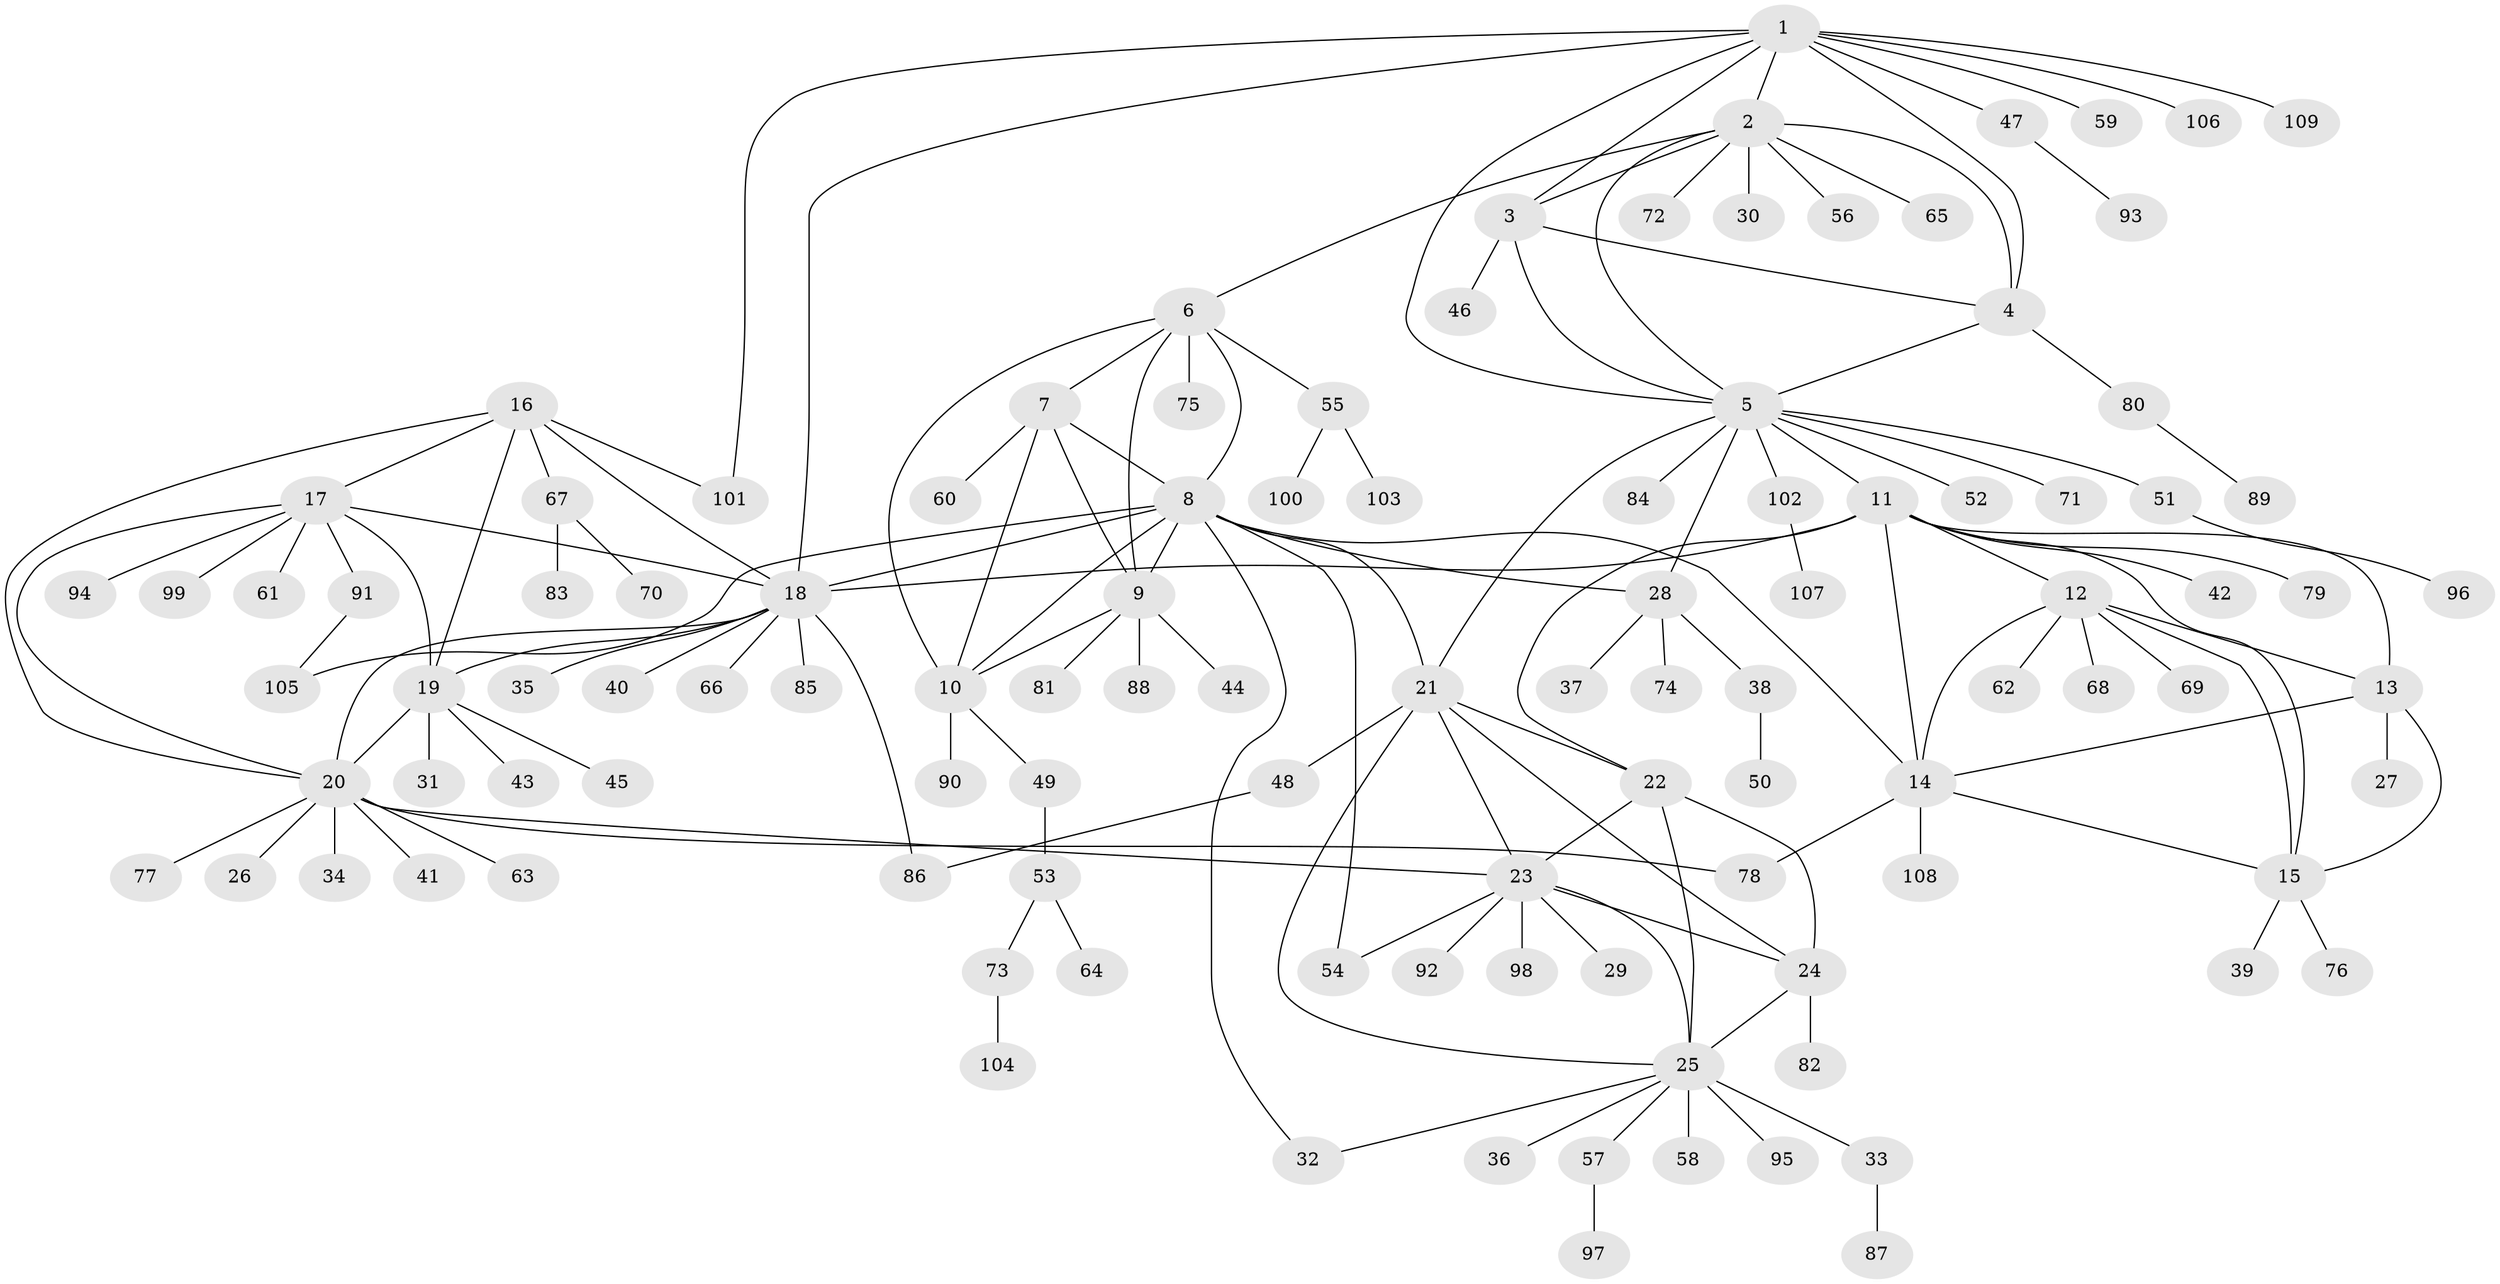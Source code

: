 // Generated by graph-tools (version 1.1) at 2025/55/03/09/25 04:55:06]
// undirected, 109 vertices, 151 edges
graph export_dot {
graph [start="1"]
  node [color=gray90,style=filled];
  1;
  2;
  3;
  4;
  5;
  6;
  7;
  8;
  9;
  10;
  11;
  12;
  13;
  14;
  15;
  16;
  17;
  18;
  19;
  20;
  21;
  22;
  23;
  24;
  25;
  26;
  27;
  28;
  29;
  30;
  31;
  32;
  33;
  34;
  35;
  36;
  37;
  38;
  39;
  40;
  41;
  42;
  43;
  44;
  45;
  46;
  47;
  48;
  49;
  50;
  51;
  52;
  53;
  54;
  55;
  56;
  57;
  58;
  59;
  60;
  61;
  62;
  63;
  64;
  65;
  66;
  67;
  68;
  69;
  70;
  71;
  72;
  73;
  74;
  75;
  76;
  77;
  78;
  79;
  80;
  81;
  82;
  83;
  84;
  85;
  86;
  87;
  88;
  89;
  90;
  91;
  92;
  93;
  94;
  95;
  96;
  97;
  98;
  99;
  100;
  101;
  102;
  103;
  104;
  105;
  106;
  107;
  108;
  109;
  1 -- 2;
  1 -- 3;
  1 -- 4;
  1 -- 5;
  1 -- 18;
  1 -- 47;
  1 -- 59;
  1 -- 101;
  1 -- 106;
  1 -- 109;
  2 -- 3;
  2 -- 4;
  2 -- 5;
  2 -- 6;
  2 -- 30;
  2 -- 56;
  2 -- 65;
  2 -- 72;
  3 -- 4;
  3 -- 5;
  3 -- 46;
  4 -- 5;
  4 -- 80;
  5 -- 11;
  5 -- 21;
  5 -- 28;
  5 -- 51;
  5 -- 52;
  5 -- 71;
  5 -- 84;
  5 -- 102;
  6 -- 7;
  6 -- 8;
  6 -- 9;
  6 -- 10;
  6 -- 55;
  6 -- 75;
  7 -- 8;
  7 -- 9;
  7 -- 10;
  7 -- 60;
  8 -- 9;
  8 -- 10;
  8 -- 14;
  8 -- 18;
  8 -- 21;
  8 -- 28;
  8 -- 32;
  8 -- 54;
  8 -- 105;
  9 -- 10;
  9 -- 44;
  9 -- 81;
  9 -- 88;
  10 -- 49;
  10 -- 90;
  11 -- 12;
  11 -- 13;
  11 -- 14;
  11 -- 15;
  11 -- 18;
  11 -- 22;
  11 -- 42;
  11 -- 79;
  12 -- 13;
  12 -- 14;
  12 -- 15;
  12 -- 62;
  12 -- 68;
  12 -- 69;
  13 -- 14;
  13 -- 15;
  13 -- 27;
  14 -- 15;
  14 -- 78;
  14 -- 108;
  15 -- 39;
  15 -- 76;
  16 -- 17;
  16 -- 18;
  16 -- 19;
  16 -- 20;
  16 -- 67;
  16 -- 101;
  17 -- 18;
  17 -- 19;
  17 -- 20;
  17 -- 61;
  17 -- 91;
  17 -- 94;
  17 -- 99;
  18 -- 19;
  18 -- 20;
  18 -- 35;
  18 -- 40;
  18 -- 66;
  18 -- 85;
  18 -- 86;
  19 -- 20;
  19 -- 31;
  19 -- 43;
  19 -- 45;
  20 -- 23;
  20 -- 26;
  20 -- 34;
  20 -- 41;
  20 -- 63;
  20 -- 77;
  20 -- 78;
  21 -- 22;
  21 -- 23;
  21 -- 24;
  21 -- 25;
  21 -- 48;
  22 -- 23;
  22 -- 24;
  22 -- 25;
  23 -- 24;
  23 -- 25;
  23 -- 29;
  23 -- 54;
  23 -- 92;
  23 -- 98;
  24 -- 25;
  24 -- 82;
  25 -- 32;
  25 -- 33;
  25 -- 36;
  25 -- 57;
  25 -- 58;
  25 -- 95;
  28 -- 37;
  28 -- 38;
  28 -- 74;
  33 -- 87;
  38 -- 50;
  47 -- 93;
  48 -- 86;
  49 -- 53;
  51 -- 96;
  53 -- 64;
  53 -- 73;
  55 -- 100;
  55 -- 103;
  57 -- 97;
  67 -- 70;
  67 -- 83;
  73 -- 104;
  80 -- 89;
  91 -- 105;
  102 -- 107;
}
